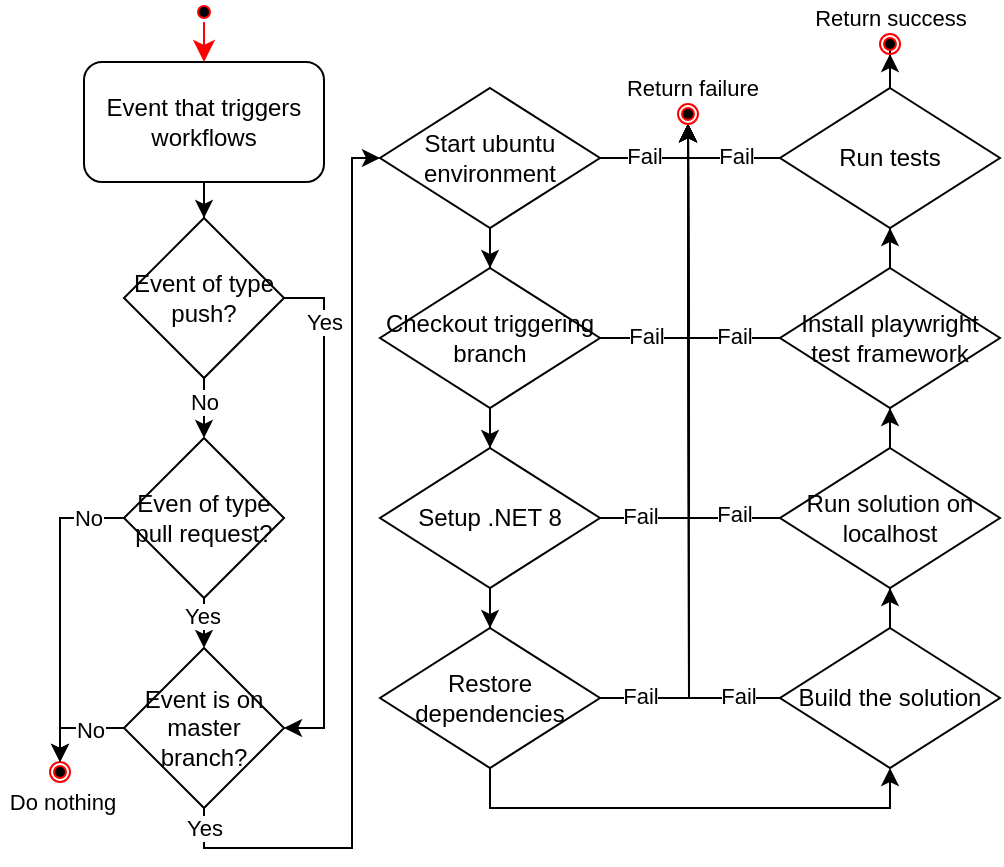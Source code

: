 <mxfile version="25.0.2">
  <diagram name="Side-1" id="c1X6BkwlPVBmC4fHBFea">
    <mxGraphModel dx="729" dy="467" grid="1" gridSize="10" guides="1" tooltips="1" connect="1" arrows="1" fold="1" page="1" pageScale="1" pageWidth="827" pageHeight="1169" math="0" shadow="0">
      <root>
        <mxCell id="0" />
        <mxCell id="1" parent="0" />
        <mxCell id="VSqo-3vc--7sRNww96af-107" value="" style="ellipse;html=1;shape=endState;fillColor=#000000;strokeColor=#ff0000;" parent="1" vertex="1">
          <mxGeometry x="89" y="580" width="10" height="10" as="geometry" />
        </mxCell>
        <mxCell id="VSqo-3vc--7sRNww96af-14" style="edgeStyle=orthogonalEdgeStyle;rounded=0;orthogonalLoop=1;jettySize=auto;html=1;entryX=0.5;entryY=0;entryDx=0;entryDy=0;" parent="1" source="VSqo-3vc--7sRNww96af-1" target="VSqo-3vc--7sRNww96af-4" edge="1">
          <mxGeometry relative="1" as="geometry" />
        </mxCell>
        <mxCell id="VSqo-3vc--7sRNww96af-1" value="&lt;font&gt;Event that triggers workflows&lt;/font&gt;" style="rounded=1;whiteSpace=wrap;html=1;" parent="1" vertex="1">
          <mxGeometry x="106" y="230" width="120" height="60" as="geometry" />
        </mxCell>
        <mxCell id="VSqo-3vc--7sRNww96af-15" style="edgeStyle=orthogonalEdgeStyle;rounded=0;orthogonalLoop=1;jettySize=auto;html=1;entryX=0.5;entryY=0;entryDx=0;entryDy=0;" parent="1" source="VSqo-3vc--7sRNww96af-4" target="VSqo-3vc--7sRNww96af-5" edge="1">
          <mxGeometry relative="1" as="geometry" />
        </mxCell>
        <mxCell id="VSqo-3vc--7sRNww96af-72" value="No" style="edgeLabel;html=1;align=center;verticalAlign=middle;resizable=0;points=[];" parent="VSqo-3vc--7sRNww96af-15" vertex="1" connectable="0">
          <mxGeometry x="0.481" y="-1" relative="1" as="geometry">
            <mxPoint x="1" y="-5" as="offset" />
          </mxGeometry>
        </mxCell>
        <mxCell id="T4UWp0UP_Ib6ApAnSKbT-4" style="edgeStyle=orthogonalEdgeStyle;rounded=0;orthogonalLoop=1;jettySize=auto;html=1;exitX=1;exitY=0.5;exitDx=0;exitDy=0;entryX=1;entryY=0.5;entryDx=0;entryDy=0;" edge="1" parent="1" source="VSqo-3vc--7sRNww96af-4" target="VSqo-3vc--7sRNww96af-93">
          <mxGeometry relative="1" as="geometry" />
        </mxCell>
        <mxCell id="T4UWp0UP_Ib6ApAnSKbT-6" value="Yes" style="edgeLabel;html=1;align=center;verticalAlign=middle;resizable=0;points=[];" vertex="1" connectable="0" parent="T4UWp0UP_Ib6ApAnSKbT-4">
          <mxGeometry x="-0.906" y="1" relative="1" as="geometry">
            <mxPoint x="8" y="13" as="offset" />
          </mxGeometry>
        </mxCell>
        <mxCell id="VSqo-3vc--7sRNww96af-4" value="Event of type push?" style="rhombus;whiteSpace=wrap;html=1;" parent="1" vertex="1">
          <mxGeometry x="126" y="308" width="80" height="80" as="geometry" />
        </mxCell>
        <mxCell id="VSqo-3vc--7sRNww96af-94" style="edgeStyle=orthogonalEdgeStyle;rounded=0;orthogonalLoop=1;jettySize=auto;html=1;exitX=0.5;exitY=1;exitDx=0;exitDy=0;entryX=0.5;entryY=0;entryDx=0;entryDy=0;" parent="1" source="VSqo-3vc--7sRNww96af-5" target="VSqo-3vc--7sRNww96af-93" edge="1">
          <mxGeometry relative="1" as="geometry" />
        </mxCell>
        <mxCell id="VSqo-3vc--7sRNww96af-99" value="Yes" style="edgeLabel;html=1;align=center;verticalAlign=middle;resizable=0;points=[];" parent="VSqo-3vc--7sRNww96af-94" vertex="1" connectable="0">
          <mxGeometry x="-0.6" y="1" relative="1" as="geometry">
            <mxPoint x="-2" y="4" as="offset" />
          </mxGeometry>
        </mxCell>
        <mxCell id="VSqo-3vc--7sRNww96af-112" style="edgeStyle=orthogonalEdgeStyle;rounded=0;orthogonalLoop=1;jettySize=auto;html=1;entryX=0.5;entryY=0;entryDx=0;entryDy=0;" parent="1" source="VSqo-3vc--7sRNww96af-5" target="VSqo-3vc--7sRNww96af-107" edge="1">
          <mxGeometry relative="1" as="geometry" />
        </mxCell>
        <mxCell id="VSqo-3vc--7sRNww96af-118" value="No" style="edgeLabel;html=1;align=center;verticalAlign=middle;resizable=0;points=[];" parent="VSqo-3vc--7sRNww96af-112" vertex="1" connectable="0">
          <mxGeometry x="-0.763" relative="1" as="geometry">
            <mxPoint as="offset" />
          </mxGeometry>
        </mxCell>
        <mxCell id="VSqo-3vc--7sRNww96af-5" value="Even of type pull request?" style="rhombus;whiteSpace=wrap;html=1;" parent="1" vertex="1">
          <mxGeometry x="126" y="418" width="80" height="80" as="geometry" />
        </mxCell>
        <mxCell id="VSqo-3vc--7sRNww96af-21" style="edgeStyle=orthogonalEdgeStyle;rounded=0;orthogonalLoop=1;jettySize=auto;html=1;" parent="1" source="VSqo-3vc--7sRNww96af-6" target="VSqo-3vc--7sRNww96af-7" edge="1">
          <mxGeometry relative="1" as="geometry" />
        </mxCell>
        <mxCell id="VSqo-3vc--7sRNww96af-81" style="edgeStyle=orthogonalEdgeStyle;rounded=0;orthogonalLoop=1;jettySize=auto;html=1;entryX=0.5;entryY=1;entryDx=0;entryDy=0;" parent="1" source="VSqo-3vc--7sRNww96af-6" edge="1">
          <mxGeometry relative="1" as="geometry">
            <mxPoint x="408" y="261.0" as="targetPoint" />
            <Array as="points">
              <mxPoint x="408" y="278" />
            </Array>
          </mxGeometry>
        </mxCell>
        <mxCell id="VSqo-3vc--7sRNww96af-90" value="Fail" style="edgeLabel;html=1;align=center;verticalAlign=middle;resizable=0;points=[];" parent="VSqo-3vc--7sRNww96af-81" vertex="1" connectable="0">
          <mxGeometry x="-0.318" y="-2" relative="1" as="geometry">
            <mxPoint x="1" y="-3" as="offset" />
          </mxGeometry>
        </mxCell>
        <mxCell id="VSqo-3vc--7sRNww96af-6" value="Start ubuntu environment" style="rhombus;whiteSpace=wrap;html=1;" parent="1" vertex="1">
          <mxGeometry x="254" y="243" width="110" height="70" as="geometry" />
        </mxCell>
        <mxCell id="VSqo-3vc--7sRNww96af-22" style="edgeStyle=orthogonalEdgeStyle;rounded=0;orthogonalLoop=1;jettySize=auto;html=1;" parent="1" source="VSqo-3vc--7sRNww96af-7" target="VSqo-3vc--7sRNww96af-8" edge="1">
          <mxGeometry relative="1" as="geometry" />
        </mxCell>
        <mxCell id="VSqo-3vc--7sRNww96af-59" style="edgeStyle=orthogonalEdgeStyle;rounded=0;orthogonalLoop=1;jettySize=auto;html=1;entryX=0.5;entryY=1;entryDx=0;entryDy=0;" parent="1" source="VSqo-3vc--7sRNww96af-7" edge="1">
          <mxGeometry relative="1" as="geometry">
            <mxPoint x="408" y="261.0" as="targetPoint" />
          </mxGeometry>
        </mxCell>
        <mxCell id="VSqo-3vc--7sRNww96af-60" value="Fail" style="edgeLabel;html=1;align=center;verticalAlign=middle;resizable=0;points=[];" parent="VSqo-3vc--7sRNww96af-59" vertex="1" connectable="0">
          <mxGeometry x="-0.517" y="2" relative="1" as="geometry">
            <mxPoint x="-14" y="1" as="offset" />
          </mxGeometry>
        </mxCell>
        <mxCell id="VSqo-3vc--7sRNww96af-7" value="Checkout triggering branch" style="rhombus;whiteSpace=wrap;html=1;" parent="1" vertex="1">
          <mxGeometry x="254" y="333" width="110" height="70" as="geometry" />
        </mxCell>
        <mxCell id="VSqo-3vc--7sRNww96af-23" style="edgeStyle=orthogonalEdgeStyle;rounded=0;orthogonalLoop=1;jettySize=auto;html=1;entryX=0.5;entryY=0;entryDx=0;entryDy=0;" parent="1" source="VSqo-3vc--7sRNww96af-8" target="VSqo-3vc--7sRNww96af-11" edge="1">
          <mxGeometry relative="1" as="geometry" />
        </mxCell>
        <mxCell id="VSqo-3vc--7sRNww96af-44" style="edgeStyle=orthogonalEdgeStyle;rounded=0;orthogonalLoop=1;jettySize=auto;html=1;entryX=0.5;entryY=1;entryDx=0;entryDy=0;" parent="1" source="VSqo-3vc--7sRNww96af-8" edge="1">
          <mxGeometry relative="1" as="geometry">
            <mxPoint x="408" y="261.0" as="targetPoint" />
          </mxGeometry>
        </mxCell>
        <mxCell id="VSqo-3vc--7sRNww96af-8" value="Setup .NET 8" style="rhombus;whiteSpace=wrap;html=1;" parent="1" vertex="1">
          <mxGeometry x="254" y="423" width="110" height="70" as="geometry" />
        </mxCell>
        <mxCell id="VSqo-3vc--7sRNww96af-29" style="edgeStyle=orthogonalEdgeStyle;rounded=0;orthogonalLoop=1;jettySize=auto;html=1;entryX=0.5;entryY=1;entryDx=0;entryDy=0;" parent="1" source="VSqo-3vc--7sRNww96af-9" target="VSqo-3vc--7sRNww96af-12" edge="1">
          <mxGeometry relative="1" as="geometry" />
        </mxCell>
        <mxCell id="VSqo-3vc--7sRNww96af-45" style="edgeStyle=orthogonalEdgeStyle;rounded=0;orthogonalLoop=1;jettySize=auto;html=1;entryX=0.5;entryY=1;entryDx=0;entryDy=0;" parent="1" source="VSqo-3vc--7sRNww96af-9" edge="1">
          <mxGeometry relative="1" as="geometry">
            <mxPoint x="408" y="261.0" as="targetPoint" />
          </mxGeometry>
        </mxCell>
        <mxCell id="VSqo-3vc--7sRNww96af-51" value="Fail" style="edgeLabel;html=1;align=center;verticalAlign=middle;resizable=0;points=[];" parent="VSqo-3vc--7sRNww96af-45" vertex="1" connectable="0">
          <mxGeometry x="-0.627" relative="1" as="geometry">
            <mxPoint x="-25" y="-1" as="offset" />
          </mxGeometry>
        </mxCell>
        <mxCell id="VSqo-3vc--7sRNww96af-87" value="Fail" style="edgeLabel;html=1;align=center;verticalAlign=middle;resizable=0;points=[];" parent="VSqo-3vc--7sRNww96af-45" vertex="1" connectable="0">
          <mxGeometry x="-0.811" relative="1" as="geometry">
            <mxPoint y="-2" as="offset" />
          </mxGeometry>
        </mxCell>
        <mxCell id="VSqo-3vc--7sRNww96af-9" value="Run solution on localhost" style="rhombus;whiteSpace=wrap;html=1;" parent="1" vertex="1">
          <mxGeometry x="454" y="423" width="110" height="70" as="geometry" />
        </mxCell>
        <mxCell id="VSqo-3vc--7sRNww96af-28" style="edgeStyle=orthogonalEdgeStyle;rounded=0;orthogonalLoop=1;jettySize=auto;html=1;entryX=0.5;entryY=1;entryDx=0;entryDy=0;" parent="1" source="VSqo-3vc--7sRNww96af-10" target="VSqo-3vc--7sRNww96af-9" edge="1">
          <mxGeometry relative="1" as="geometry" />
        </mxCell>
        <mxCell id="VSqo-3vc--7sRNww96af-47" style="edgeStyle=orthogonalEdgeStyle;rounded=0;orthogonalLoop=1;jettySize=auto;html=1;" parent="1" source="VSqo-3vc--7sRNww96af-10" edge="1">
          <mxGeometry relative="1" as="geometry">
            <mxPoint x="408" y="261.0" as="targetPoint" />
          </mxGeometry>
        </mxCell>
        <mxCell id="VSqo-3vc--7sRNww96af-49" value="Fail" style="edgeLabel;html=1;align=center;verticalAlign=middle;resizable=0;points=[];" parent="VSqo-3vc--7sRNww96af-47" vertex="1" connectable="0">
          <mxGeometry x="-0.821" y="-2" relative="1" as="geometry">
            <mxPoint x="9" y="1" as="offset" />
          </mxGeometry>
        </mxCell>
        <mxCell id="VSqo-3vc--7sRNww96af-10" value="Build the solution" style="rhombus;whiteSpace=wrap;html=1;" parent="1" vertex="1">
          <mxGeometry x="454" y="513" width="110" height="70" as="geometry" />
        </mxCell>
        <mxCell id="VSqo-3vc--7sRNww96af-25" style="edgeStyle=orthogonalEdgeStyle;rounded=0;orthogonalLoop=1;jettySize=auto;html=1;entryX=0.5;entryY=1;entryDx=0;entryDy=0;exitX=0.5;exitY=1;exitDx=0;exitDy=0;" parent="1" source="VSqo-3vc--7sRNww96af-11" target="VSqo-3vc--7sRNww96af-10" edge="1">
          <mxGeometry relative="1" as="geometry" />
        </mxCell>
        <mxCell id="VSqo-3vc--7sRNww96af-46" style="edgeStyle=orthogonalEdgeStyle;rounded=0;orthogonalLoop=1;jettySize=auto;html=1;" parent="1" source="VSqo-3vc--7sRNww96af-11" edge="1">
          <mxGeometry relative="1" as="geometry">
            <mxPoint x="408" y="261.0" as="targetPoint" />
          </mxGeometry>
        </mxCell>
        <mxCell id="VSqo-3vc--7sRNww96af-48" value="Fail" style="edgeLabel;html=1;align=center;verticalAlign=middle;resizable=0;points=[];" parent="VSqo-3vc--7sRNww96af-46" vertex="1" connectable="0">
          <mxGeometry x="-0.86" y="-2" relative="1" as="geometry">
            <mxPoint x="-3" y="-3" as="offset" />
          </mxGeometry>
        </mxCell>
        <mxCell id="VSqo-3vc--7sRNww96af-11" value="Restore dependencies" style="rhombus;whiteSpace=wrap;html=1;" parent="1" vertex="1">
          <mxGeometry x="254" y="513" width="110" height="70" as="geometry" />
        </mxCell>
        <mxCell id="VSqo-3vc--7sRNww96af-30" style="edgeStyle=orthogonalEdgeStyle;rounded=0;orthogonalLoop=1;jettySize=auto;html=1;entryX=0.5;entryY=1;entryDx=0;entryDy=0;" parent="1" source="VSqo-3vc--7sRNww96af-12" target="VSqo-3vc--7sRNww96af-13" edge="1">
          <mxGeometry relative="1" as="geometry" />
        </mxCell>
        <mxCell id="VSqo-3vc--7sRNww96af-85" style="edgeStyle=orthogonalEdgeStyle;rounded=0;orthogonalLoop=1;jettySize=auto;html=1;exitX=0;exitY=0.5;exitDx=0;exitDy=0;entryX=0.5;entryY=1;entryDx=0;entryDy=0;" parent="1" source="VSqo-3vc--7sRNww96af-12" target="VSqo-3vc--7sRNww96af-82" edge="1">
          <mxGeometry relative="1" as="geometry" />
        </mxCell>
        <mxCell id="VSqo-3vc--7sRNww96af-89" value="Fail" style="edgeLabel;html=1;align=center;verticalAlign=middle;resizable=0;points=[];" parent="VSqo-3vc--7sRNww96af-85" vertex="1" connectable="0">
          <mxGeometry x="-0.696" y="-1" relative="1" as="geometry">
            <mxPoint as="offset" />
          </mxGeometry>
        </mxCell>
        <mxCell id="VSqo-3vc--7sRNww96af-92" value="Return failure" style="edgeLabel;html=1;align=center;verticalAlign=middle;resizable=0;points=[];" parent="VSqo-3vc--7sRNww96af-85" vertex="1" connectable="0">
          <mxGeometry x="0.475" y="1" relative="1" as="geometry">
            <mxPoint x="3" y="-58" as="offset" />
          </mxGeometry>
        </mxCell>
        <mxCell id="VSqo-3vc--7sRNww96af-12" value="Install playwright test framework" style="rhombus;whiteSpace=wrap;html=1;" parent="1" vertex="1">
          <mxGeometry x="454" y="333" width="110" height="70" as="geometry" />
        </mxCell>
        <mxCell id="VSqo-3vc--7sRNww96af-70" style="edgeStyle=orthogonalEdgeStyle;rounded=0;orthogonalLoop=1;jettySize=auto;html=1;entryX=0.5;entryY=1;entryDx=0;entryDy=0;" parent="1" source="VSqo-3vc--7sRNww96af-13" target="VSqo-3vc--7sRNww96af-67" edge="1">
          <mxGeometry relative="1" as="geometry" />
        </mxCell>
        <mxCell id="VSqo-3vc--7sRNww96af-71" value="Return success" style="edgeLabel;html=1;align=center;verticalAlign=middle;resizable=0;points=[];" parent="VSqo-3vc--7sRNww96af-70" vertex="1" connectable="0">
          <mxGeometry x="0.619" y="-1" relative="1" as="geometry">
            <mxPoint x="-1" y="-30" as="offset" />
          </mxGeometry>
        </mxCell>
        <mxCell id="VSqo-3vc--7sRNww96af-84" style="edgeStyle=orthogonalEdgeStyle;rounded=0;orthogonalLoop=1;jettySize=auto;html=1;exitX=0;exitY=0.5;exitDx=0;exitDy=0;entryX=0.5;entryY=1;entryDx=0;entryDy=0;" parent="1" source="VSqo-3vc--7sRNww96af-13" target="VSqo-3vc--7sRNww96af-82" edge="1">
          <mxGeometry relative="1" as="geometry">
            <Array as="points">
              <mxPoint x="408" y="278" />
            </Array>
          </mxGeometry>
        </mxCell>
        <mxCell id="VSqo-3vc--7sRNww96af-91" value="Fail" style="edgeLabel;html=1;align=center;verticalAlign=middle;resizable=0;points=[];" parent="VSqo-3vc--7sRNww96af-84" vertex="1" connectable="0">
          <mxGeometry x="-0.332" relative="1" as="geometry">
            <mxPoint x="-1" y="-1" as="offset" />
          </mxGeometry>
        </mxCell>
        <mxCell id="VSqo-3vc--7sRNww96af-13" value="Run tests" style="rhombus;whiteSpace=wrap;html=1;" parent="1" vertex="1">
          <mxGeometry x="454" y="243" width="110" height="70" as="geometry" />
        </mxCell>
        <mxCell id="VSqo-3vc--7sRNww96af-67" value="" style="ellipse;html=1;shape=endState;fillColor=#000000;strokeColor=#ff0000;" parent="1" vertex="1">
          <mxGeometry x="504" y="216" width="10" height="10" as="geometry" />
        </mxCell>
        <mxCell id="VSqo-3vc--7sRNww96af-77" value="" style="ellipse;html=1;shape=startState;fillColor=#000000;strokeColor=#ff0000;" parent="1" vertex="1">
          <mxGeometry x="161" y="200" width="10" height="10" as="geometry" />
        </mxCell>
        <mxCell id="VSqo-3vc--7sRNww96af-78" value="" style="edgeStyle=orthogonalEdgeStyle;html=1;verticalAlign=bottom;endArrow=classic;endSize=8;strokeColor=#ff0000;rounded=0;endFill=1;" parent="1" source="VSqo-3vc--7sRNww96af-77" edge="1">
          <mxGeometry relative="1" as="geometry">
            <mxPoint x="166" y="230" as="targetPoint" />
          </mxGeometry>
        </mxCell>
        <mxCell id="VSqo-3vc--7sRNww96af-82" value="" style="ellipse;html=1;shape=endState;fillColor=#000000;strokeColor=#ff0000;" parent="1" vertex="1">
          <mxGeometry x="403" y="251" width="10" height="10" as="geometry" />
        </mxCell>
        <mxCell id="VSqo-3vc--7sRNww96af-120" style="edgeStyle=orthogonalEdgeStyle;rounded=0;orthogonalLoop=1;jettySize=auto;html=1;exitX=0;exitY=0.5;exitDx=0;exitDy=0;entryX=0.5;entryY=0;entryDx=0;entryDy=0;" parent="1" source="VSqo-3vc--7sRNww96af-93" target="VSqo-3vc--7sRNww96af-107" edge="1">
          <mxGeometry relative="1" as="geometry" />
        </mxCell>
        <mxCell id="VSqo-3vc--7sRNww96af-121" value="Do nothing" style="edgeLabel;html=1;align=center;verticalAlign=middle;resizable=0;points=[];" parent="VSqo-3vc--7sRNww96af-120" vertex="1" connectable="0">
          <mxGeometry x="0.292" y="-4" relative="1" as="geometry">
            <mxPoint y="41" as="offset" />
          </mxGeometry>
        </mxCell>
        <mxCell id="VSqo-3vc--7sRNww96af-122" value="No" style="edgeLabel;html=1;align=center;verticalAlign=middle;resizable=0;points=[];" parent="VSqo-3vc--7sRNww96af-120" vertex="1" connectable="0">
          <mxGeometry x="-0.279" y="1" relative="1" as="geometry">
            <mxPoint as="offset" />
          </mxGeometry>
        </mxCell>
        <mxCell id="T4UWp0UP_Ib6ApAnSKbT-5" style="edgeStyle=orthogonalEdgeStyle;rounded=0;orthogonalLoop=1;jettySize=auto;html=1;exitX=0.5;exitY=1;exitDx=0;exitDy=0;entryX=0;entryY=0.5;entryDx=0;entryDy=0;" edge="1" parent="1" source="VSqo-3vc--7sRNww96af-93" target="VSqo-3vc--7sRNww96af-6">
          <mxGeometry relative="1" as="geometry">
            <Array as="points">
              <mxPoint x="166" y="623" />
              <mxPoint x="240" y="623" />
              <mxPoint x="240" y="278" />
            </Array>
          </mxGeometry>
        </mxCell>
        <mxCell id="T4UWp0UP_Ib6ApAnSKbT-7" value="Yes" style="edgeLabel;html=1;align=center;verticalAlign=middle;resizable=0;points=[];" vertex="1" connectable="0" parent="T4UWp0UP_Ib6ApAnSKbT-5">
          <mxGeometry x="-0.943" y="1" relative="1" as="geometry">
            <mxPoint x="-1" y="-3" as="offset" />
          </mxGeometry>
        </mxCell>
        <mxCell id="VSqo-3vc--7sRNww96af-93" value="Event is on master branch?" style="rhombus;whiteSpace=wrap;html=1;" parent="1" vertex="1">
          <mxGeometry x="126" y="523" width="80" height="80" as="geometry" />
        </mxCell>
      </root>
    </mxGraphModel>
  </diagram>
</mxfile>
